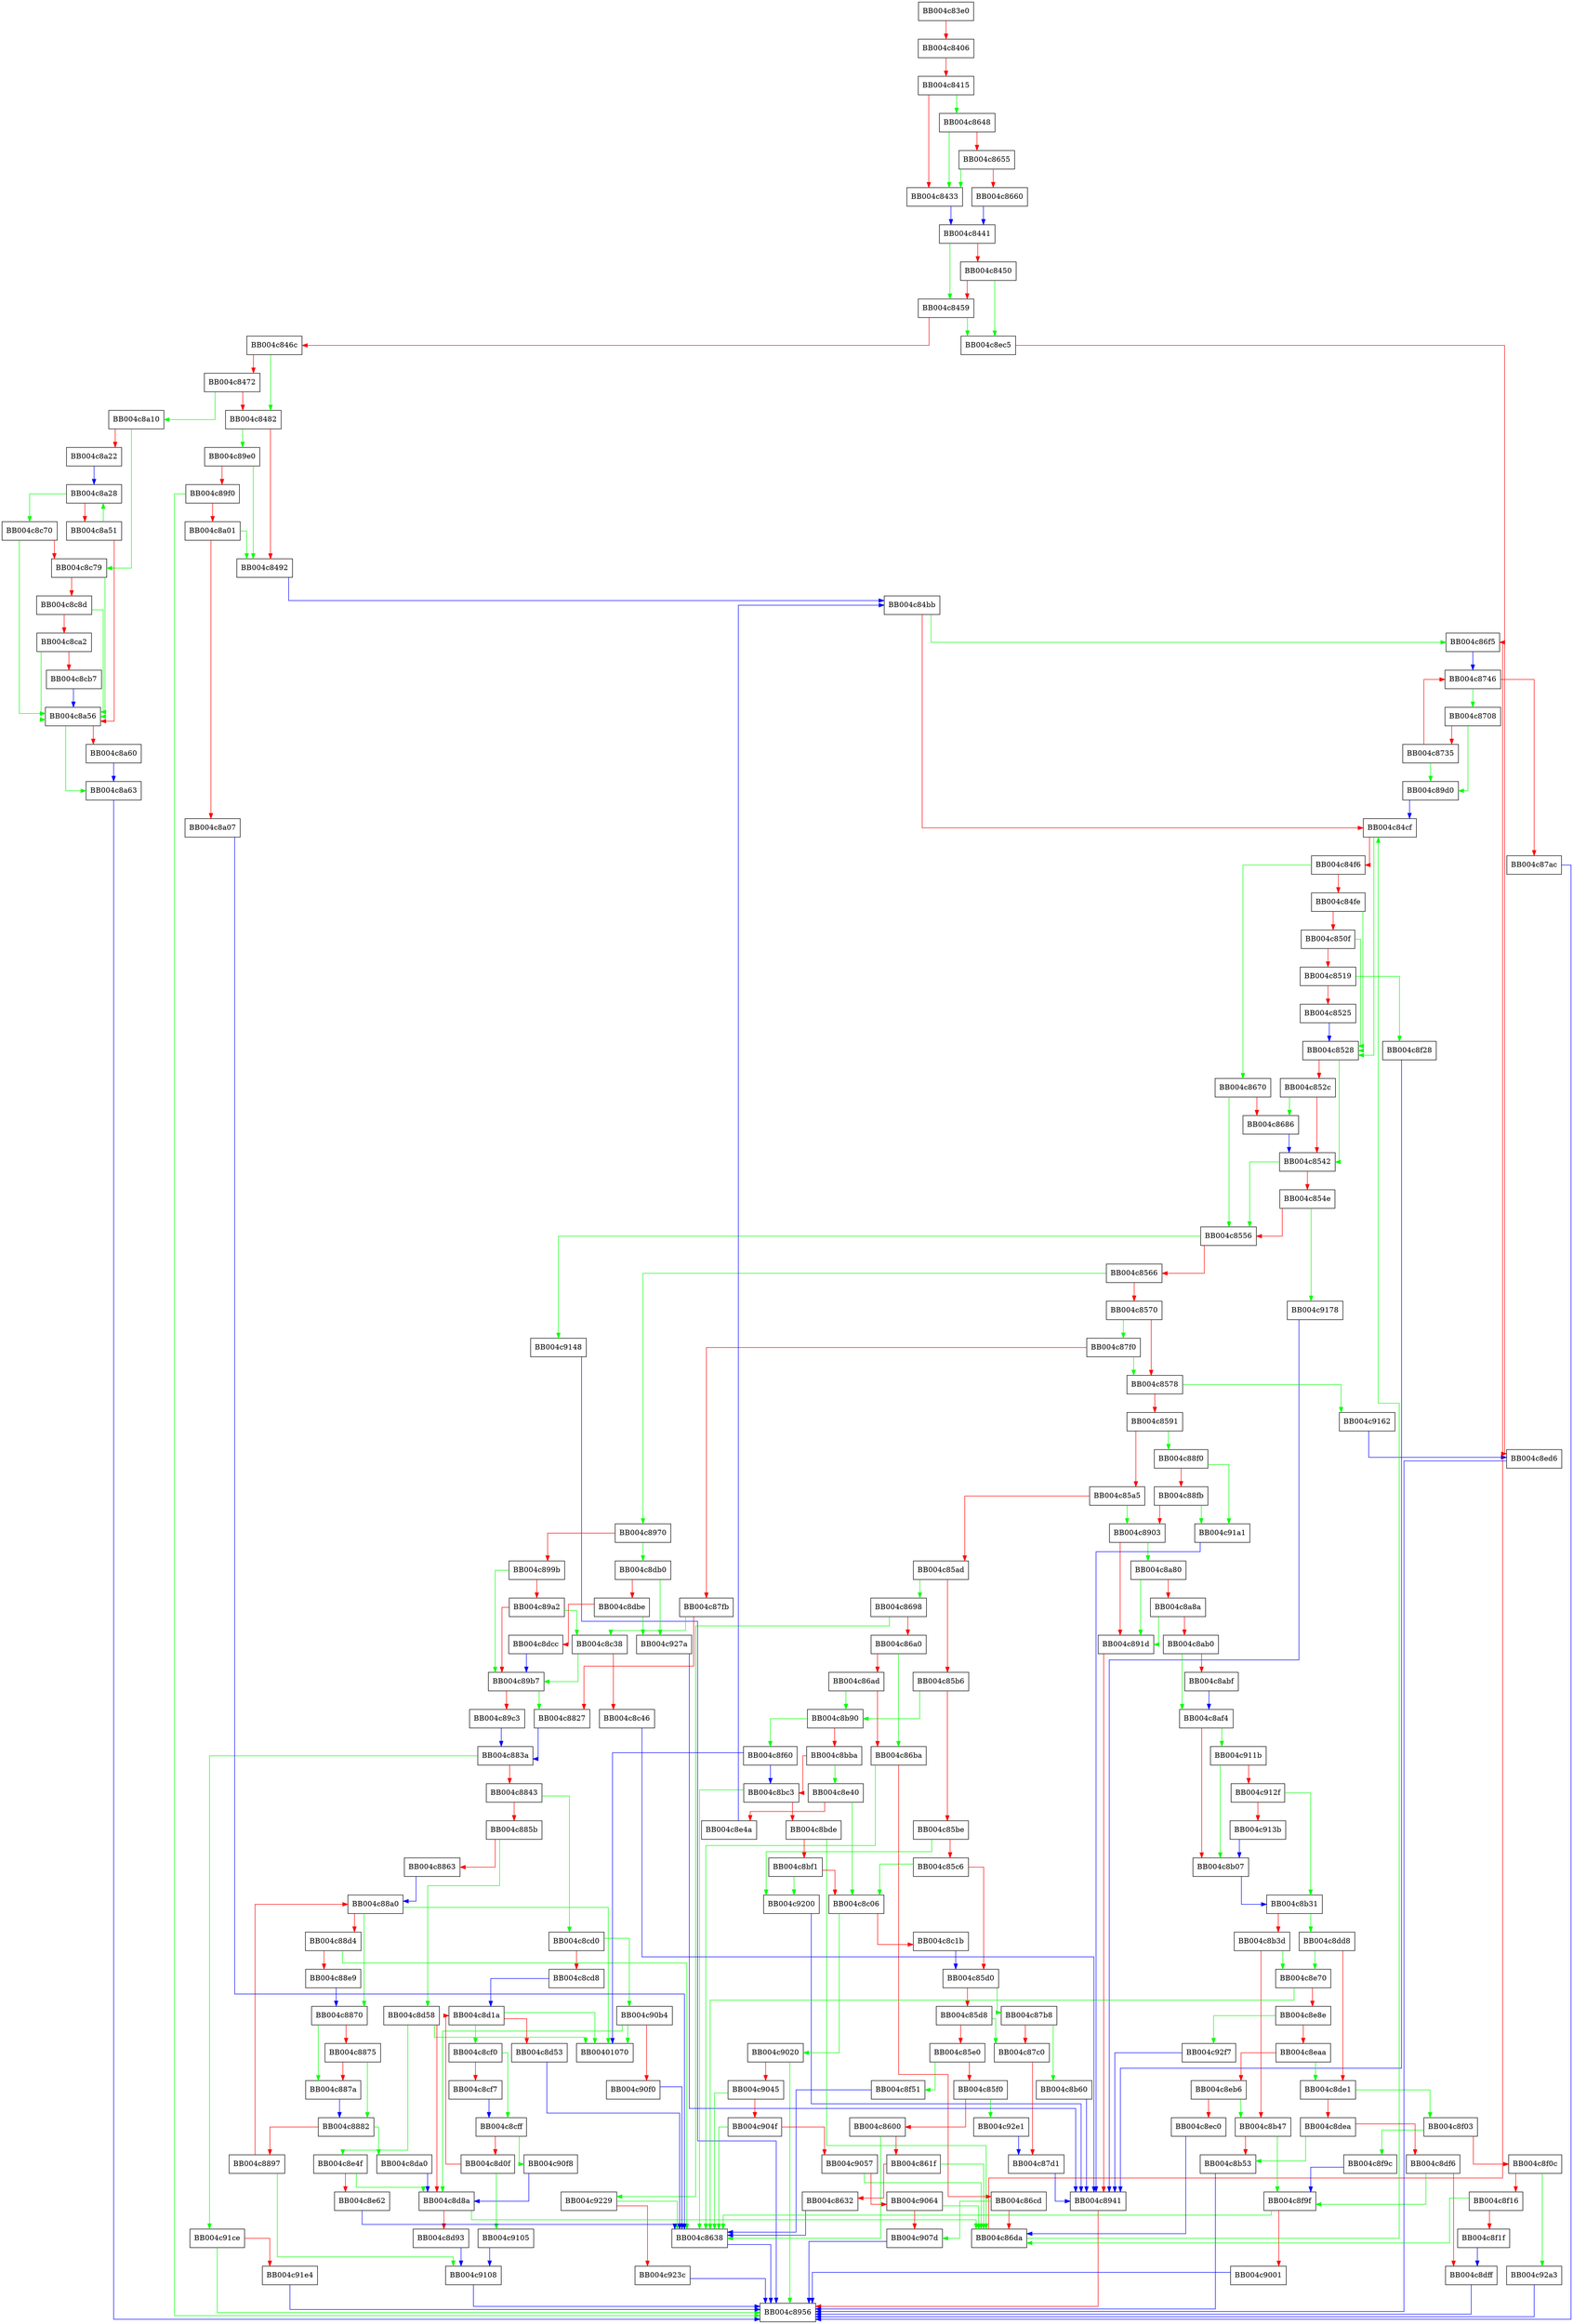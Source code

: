 digraph ssl3_read_bytes {
  node [shape="box"];
  graph [splines=ortho];
  BB004c83e0 -> BB004c8406 [color="red"];
  BB004c8406 -> BB004c8415 [color="red"];
  BB004c8415 -> BB004c8648 [color="green"];
  BB004c8415 -> BB004c8433 [color="red"];
  BB004c8433 -> BB004c8441 [color="blue"];
  BB004c8441 -> BB004c8459 [color="green"];
  BB004c8441 -> BB004c8450 [color="red"];
  BB004c8450 -> BB004c8ec5 [color="green"];
  BB004c8450 -> BB004c8459 [color="red"];
  BB004c8459 -> BB004c8ec5 [color="green"];
  BB004c8459 -> BB004c846c [color="red"];
  BB004c846c -> BB004c8482 [color="green"];
  BB004c846c -> BB004c8472 [color="red"];
  BB004c8472 -> BB004c8a10 [color="green"];
  BB004c8472 -> BB004c8482 [color="red"];
  BB004c8482 -> BB004c89e0 [color="green"];
  BB004c8482 -> BB004c8492 [color="red"];
  BB004c8492 -> BB004c84bb [color="blue"];
  BB004c84bb -> BB004c86f5 [color="green"];
  BB004c84bb -> BB004c84cf [color="red"];
  BB004c84cf -> BB004c8528 [color="green"];
  BB004c84cf -> BB004c84f6 [color="red"];
  BB004c84f6 -> BB004c8670 [color="green"];
  BB004c84f6 -> BB004c84fe [color="red"];
  BB004c84fe -> BB004c8528 [color="green"];
  BB004c84fe -> BB004c850f [color="red"];
  BB004c850f -> BB004c8528 [color="green"];
  BB004c850f -> BB004c8519 [color="red"];
  BB004c8519 -> BB004c8f28 [color="green"];
  BB004c8519 -> BB004c8525 [color="red"];
  BB004c8525 -> BB004c8528 [color="blue"];
  BB004c8528 -> BB004c8542 [color="green"];
  BB004c8528 -> BB004c852c [color="red"];
  BB004c852c -> BB004c8686 [color="green"];
  BB004c852c -> BB004c8542 [color="red"];
  BB004c8542 -> BB004c8556 [color="green"];
  BB004c8542 -> BB004c854e [color="red"];
  BB004c854e -> BB004c9178 [color="green"];
  BB004c854e -> BB004c8556 [color="red"];
  BB004c8556 -> BB004c9148 [color="green"];
  BB004c8556 -> BB004c8566 [color="red"];
  BB004c8566 -> BB004c8970 [color="green"];
  BB004c8566 -> BB004c8570 [color="red"];
  BB004c8570 -> BB004c87f0 [color="green"];
  BB004c8570 -> BB004c8578 [color="red"];
  BB004c8578 -> BB004c9162 [color="green"];
  BB004c8578 -> BB004c8591 [color="red"];
  BB004c8591 -> BB004c88f0 [color="green"];
  BB004c8591 -> BB004c85a5 [color="red"];
  BB004c85a5 -> BB004c8903 [color="green"];
  BB004c85a5 -> BB004c85ad [color="red"];
  BB004c85ad -> BB004c8698 [color="green"];
  BB004c85ad -> BB004c85b6 [color="red"];
  BB004c85b6 -> BB004c8b90 [color="green"];
  BB004c85b6 -> BB004c85be [color="red"];
  BB004c85be -> BB004c9200 [color="green"];
  BB004c85be -> BB004c85c6 [color="red"];
  BB004c85c6 -> BB004c8c06 [color="green"];
  BB004c85c6 -> BB004c85d0 [color="red"];
  BB004c85d0 -> BB004c87b8 [color="green"];
  BB004c85d0 -> BB004c85d8 [color="red"];
  BB004c85d8 -> BB004c87c0 [color="green"];
  BB004c85d8 -> BB004c85e0 [color="red"];
  BB004c85e0 -> BB004c8f51 [color="green"];
  BB004c85e0 -> BB004c85f0 [color="red"];
  BB004c85f0 -> BB004c92e1 [color="green"];
  BB004c85f0 -> BB004c8600 [color="red"];
  BB004c8600 -> BB004c8638 [color="green"];
  BB004c8600 -> BB004c861f [color="red"];
  BB004c861f -> BB004c86da [color="green"];
  BB004c861f -> BB004c8632 [color="red"];
  BB004c8632 -> BB004c8638 [color="blue"];
  BB004c8638 -> BB004c8956 [color="blue"];
  BB004c8648 -> BB004c8433 [color="green"];
  BB004c8648 -> BB004c8655 [color="red"];
  BB004c8655 -> BB004c8433 [color="green"];
  BB004c8655 -> BB004c8660 [color="red"];
  BB004c8660 -> BB004c8441 [color="blue"];
  BB004c8670 -> BB004c8556 [color="green"];
  BB004c8670 -> BB004c8686 [color="red"];
  BB004c8686 -> BB004c8542 [color="blue"];
  BB004c8698 -> BB004c9229 [color="green"];
  BB004c8698 -> BB004c86a0 [color="red"];
  BB004c86a0 -> BB004c86ba [color="green"];
  BB004c86a0 -> BB004c86ad [color="red"];
  BB004c86ad -> BB004c8b90 [color="green"];
  BB004c86ad -> BB004c86ba [color="red"];
  BB004c86ba -> BB004c8638 [color="green"];
  BB004c86ba -> BB004c86cd [color="red"];
  BB004c86cd -> BB004c907d [color="green"];
  BB004c86cd -> BB004c86da [color="red"];
  BB004c86da -> BB004c84cf [color="green"];
  BB004c86da -> BB004c86f5 [color="red"];
  BB004c86f5 -> BB004c8746 [color="blue"];
  BB004c8708 -> BB004c89d0 [color="green"];
  BB004c8708 -> BB004c8735 [color="red"];
  BB004c8735 -> BB004c89d0 [color="green"];
  BB004c8735 -> BB004c8746 [color="red"];
  BB004c8746 -> BB004c8708 [color="green"];
  BB004c8746 -> BB004c87ac [color="red"];
  BB004c87ac -> BB004c8956 [color="blue"];
  BB004c87b8 -> BB004c8b60 [color="green"];
  BB004c87b8 -> BB004c87c0 [color="red"];
  BB004c87c0 -> BB004c87d1 [color="red"];
  BB004c87d1 -> BB004c8941 [color="blue"];
  BB004c87f0 -> BB004c8578 [color="green"];
  BB004c87f0 -> BB004c87fb [color="red"];
  BB004c87fb -> BB004c8c38 [color="green"];
  BB004c87fb -> BB004c8827 [color="red"];
  BB004c8827 -> BB004c883a [color="blue"];
  BB004c883a -> BB004c91ce [color="green"];
  BB004c883a -> BB004c8843 [color="red"];
  BB004c8843 -> BB004c8cd0 [color="green"];
  BB004c8843 -> BB004c885b [color="red"];
  BB004c885b -> BB004c8d58 [color="green"];
  BB004c885b -> BB004c8863 [color="red"];
  BB004c8863 -> BB004c88a0 [color="blue"];
  BB004c8870 -> BB004c887a [color="green"];
  BB004c8870 -> BB004c8875 [color="red"];
  BB004c8875 -> BB004c8882 [color="green"];
  BB004c8875 -> BB004c887a [color="red"];
  BB004c887a -> BB004c8882 [color="blue"];
  BB004c8882 -> BB004c8da0 [color="green"];
  BB004c8882 -> BB004c8897 [color="red"];
  BB004c8897 -> BB004c9108 [color="green"];
  BB004c8897 -> BB004c88a0 [color="red"];
  BB004c88a0 -> BB00401070 [color="green"];
  BB004c88a0 -> BB004c8870 [color="green"];
  BB004c88a0 -> BB004c88d4 [color="red"];
  BB004c88d4 -> BB004c8638 [color="green"];
  BB004c88d4 -> BB004c88e9 [color="red"];
  BB004c88e9 -> BB004c8870 [color="blue"];
  BB004c88f0 -> BB004c91a1 [color="green"];
  BB004c88f0 -> BB004c88fb [color="red"];
  BB004c88fb -> BB004c91a1 [color="green"];
  BB004c88fb -> BB004c8903 [color="red"];
  BB004c8903 -> BB004c8a80 [color="green"];
  BB004c8903 -> BB004c891d [color="red"];
  BB004c891d -> BB004c8941 [color="red"];
  BB004c8941 -> BB004c8956 [color="red"];
  BB004c8970 -> BB004c8db0 [color="green"];
  BB004c8970 -> BB004c899b [color="red"];
  BB004c899b -> BB004c89b7 [color="green"];
  BB004c899b -> BB004c89a2 [color="red"];
  BB004c89a2 -> BB004c8c38 [color="green"];
  BB004c89a2 -> BB004c89b7 [color="red"];
  BB004c89b7 -> BB004c8827 [color="green"];
  BB004c89b7 -> BB004c89c3 [color="red"];
  BB004c89c3 -> BB004c883a [color="blue"];
  BB004c89d0 -> BB004c84cf [color="blue"];
  BB004c89e0 -> BB004c8492 [color="green"];
  BB004c89e0 -> BB004c89f0 [color="red"];
  BB004c89f0 -> BB004c8956 [color="green"];
  BB004c89f0 -> BB004c8a01 [color="red"];
  BB004c8a01 -> BB004c8492 [color="green"];
  BB004c8a01 -> BB004c8a07 [color="red"];
  BB004c8a07 -> BB004c8638 [color="blue"];
  BB004c8a10 -> BB004c8c79 [color="green"];
  BB004c8a10 -> BB004c8a22 [color="red"];
  BB004c8a22 -> BB004c8a28 [color="blue"];
  BB004c8a28 -> BB004c8c70 [color="green"];
  BB004c8a28 -> BB004c8a51 [color="red"];
  BB004c8a51 -> BB004c8a28 [color="green"];
  BB004c8a51 -> BB004c8a56 [color="red"];
  BB004c8a56 -> BB004c8a63 [color="green"];
  BB004c8a56 -> BB004c8a60 [color="red"];
  BB004c8a60 -> BB004c8a63 [color="blue"];
  BB004c8a63 -> BB004c8956 [color="blue"];
  BB004c8a80 -> BB004c891d [color="green"];
  BB004c8a80 -> BB004c8a8a [color="red"];
  BB004c8a8a -> BB004c891d [color="green"];
  BB004c8a8a -> BB004c8ab0 [color="red"];
  BB004c8ab0 -> BB004c8af4 [color="green"];
  BB004c8ab0 -> BB004c8abf [color="red"];
  BB004c8abf -> BB004c8af4 [color="blue"];
  BB004c8af4 -> BB004c911b [color="green"];
  BB004c8af4 -> BB004c8b07 [color="red"];
  BB004c8b07 -> BB004c8b31 [color="blue"];
  BB004c8b31 -> BB004c8dd8 [color="green"];
  BB004c8b31 -> BB004c8b3d [color="red"];
  BB004c8b3d -> BB004c8e70 [color="green"];
  BB004c8b3d -> BB004c8b47 [color="red"];
  BB004c8b47 -> BB004c8f9f [color="green"];
  BB004c8b47 -> BB004c8b53 [color="red"];
  BB004c8b53 -> BB004c8956 [color="blue"];
  BB004c8b60 -> BB004c8941 [color="blue"];
  BB004c8b90 -> BB004c8f60 [color="green"];
  BB004c8b90 -> BB004c8bba [color="red"];
  BB004c8bba -> BB004c8e40 [color="green"];
  BB004c8bba -> BB004c8bc3 [color="red"];
  BB004c8bc3 -> BB004c8638 [color="green"];
  BB004c8bc3 -> BB004c8bde [color="red"];
  BB004c8bde -> BB004c86da [color="green"];
  BB004c8bde -> BB004c8bf1 [color="red"];
  BB004c8bf1 -> BB004c9200 [color="green"];
  BB004c8bf1 -> BB004c8c06 [color="red"];
  BB004c8c06 -> BB004c9020 [color="green"];
  BB004c8c06 -> BB004c8c1b [color="red"];
  BB004c8c1b -> BB004c85d0 [color="blue"];
  BB004c8c38 -> BB004c89b7 [color="green"];
  BB004c8c38 -> BB004c8c46 [color="red"];
  BB004c8c46 -> BB004c8941 [color="blue"];
  BB004c8c70 -> BB004c8a56 [color="green"];
  BB004c8c70 -> BB004c8c79 [color="red"];
  BB004c8c79 -> BB004c8a56 [color="green"];
  BB004c8c79 -> BB004c8c8d [color="red"];
  BB004c8c8d -> BB004c8a56 [color="green"];
  BB004c8c8d -> BB004c8ca2 [color="red"];
  BB004c8ca2 -> BB004c8a56 [color="green"];
  BB004c8ca2 -> BB004c8cb7 [color="red"];
  BB004c8cb7 -> BB004c8a56 [color="blue"];
  BB004c8cd0 -> BB004c90b4 [color="green"];
  BB004c8cd0 -> BB004c8cd8 [color="red"];
  BB004c8cd8 -> BB004c8d1a [color="blue"];
  BB004c8cf0 -> BB004c8cff [color="green"];
  BB004c8cf0 -> BB004c8cf7 [color="red"];
  BB004c8cf7 -> BB004c8cff [color="blue"];
  BB004c8cff -> BB004c90f8 [color="green"];
  BB004c8cff -> BB004c8d0f [color="red"];
  BB004c8d0f -> BB004c9105 [color="green"];
  BB004c8d0f -> BB004c8d1a [color="red"];
  BB004c8d1a -> BB00401070 [color="green"];
  BB004c8d1a -> BB004c8cf0 [color="green"];
  BB004c8d1a -> BB004c8d53 [color="red"];
  BB004c8d53 -> BB004c8638 [color="blue"];
  BB004c8d58 -> BB00401070 [color="green"];
  BB004c8d58 -> BB004c8e4f [color="green"];
  BB004c8d58 -> BB004c8d8a [color="red"];
  BB004c8d8a -> BB004c86da [color="green"];
  BB004c8d8a -> BB004c8d93 [color="red"];
  BB004c8d93 -> BB004c9108 [color="blue"];
  BB004c8da0 -> BB004c8d8a [color="blue"];
  BB004c8db0 -> BB004c927a [color="green"];
  BB004c8db0 -> BB004c8dbe [color="red"];
  BB004c8dbe -> BB004c927a [color="green"];
  BB004c8dbe -> BB004c8dcc [color="red"];
  BB004c8dcc -> BB004c89b7 [color="blue"];
  BB004c8dd8 -> BB004c8e70 [color="green"];
  BB004c8dd8 -> BB004c8de1 [color="red"];
  BB004c8de1 -> BB004c8f03 [color="green"];
  BB004c8de1 -> BB004c8dea [color="red"];
  BB004c8dea -> BB004c8b53 [color="green"];
  BB004c8dea -> BB004c8df6 [color="red"];
  BB004c8df6 -> BB004c8f9f [color="green"];
  BB004c8df6 -> BB004c8dff [color="red"];
  BB004c8dff -> BB004c8956 [color="blue"];
  BB004c8e40 -> BB004c8c06 [color="green"];
  BB004c8e40 -> BB004c8e4a [color="red"];
  BB004c8e4a -> BB004c84bb [color="blue"];
  BB004c8e4f -> BB004c8d8a [color="green"];
  BB004c8e4f -> BB004c8e62 [color="red"];
  BB004c8e62 -> BB004c8638 [color="blue"];
  BB004c8e70 -> BB004c8638 [color="green"];
  BB004c8e70 -> BB004c8e8e [color="red"];
  BB004c8e8e -> BB004c92f7 [color="green"];
  BB004c8e8e -> BB004c8eaa [color="red"];
  BB004c8eaa -> BB004c8de1 [color="green"];
  BB004c8eaa -> BB004c8eb6 [color="red"];
  BB004c8eb6 -> BB004c8b47 [color="green"];
  BB004c8eb6 -> BB004c8ec0 [color="red"];
  BB004c8ec0 -> BB004c86da [color="blue"];
  BB004c8ec5 -> BB004c8ed6 [color="red"];
  BB004c8ed6 -> BB004c8956 [color="blue"];
  BB004c8f03 -> BB004c8f9c [color="green"];
  BB004c8f03 -> BB004c8f0c [color="red"];
  BB004c8f0c -> BB004c92a3 [color="green"];
  BB004c8f0c -> BB004c8f16 [color="red"];
  BB004c8f16 -> BB004c86da [color="green"];
  BB004c8f16 -> BB004c8f1f [color="red"];
  BB004c8f1f -> BB004c8dff [color="blue"];
  BB004c8f28 -> BB004c8941 [color="blue"];
  BB004c8f51 -> BB004c8638 [color="blue"];
  BB004c8f60 -> BB00401070 [color="blue"];
  BB004c8f60 -> BB004c8bc3 [color="blue"];
  BB004c8f9c -> BB004c8f9f [color="blue"];
  BB004c8f9f -> BB004c8638 [color="green"];
  BB004c8f9f -> BB004c9001 [color="red"];
  BB004c9001 -> BB004c8956 [color="blue"];
  BB004c9020 -> BB004c8956 [color="green"];
  BB004c9020 -> BB004c9045 [color="red"];
  BB004c9045 -> BB004c8638 [color="green"];
  BB004c9045 -> BB004c904f [color="red"];
  BB004c904f -> BB004c8638 [color="green"];
  BB004c904f -> BB004c9057 [color="red"];
  BB004c9057 -> BB004c86da [color="green"];
  BB004c9057 -> BB004c9064 [color="red"];
  BB004c9064 -> BB004c86da [color="green"];
  BB004c9064 -> BB004c907d [color="red"];
  BB004c907d -> BB004c8956 [color="blue"];
  BB004c90b4 -> BB00401070 [color="green"];
  BB004c90b4 -> BB004c8d8a [color="green"];
  BB004c90b4 -> BB004c90f0 [color="red"];
  BB004c90f0 -> BB004c8638 [color="blue"];
  BB004c90f8 -> BB004c8d8a [color="blue"];
  BB004c9105 -> BB004c9108 [color="blue"];
  BB004c9108 -> BB004c8956 [color="blue"];
  BB004c911b -> BB004c8b07 [color="green"];
  BB004c911b -> BB004c912f [color="red"];
  BB004c912f -> BB004c8b31 [color="green"];
  BB004c912f -> BB004c913b [color="red"];
  BB004c913b -> BB004c8b07 [color="blue"];
  BB004c9148 -> BB004c8956 [color="blue"];
  BB004c9162 -> BB004c8ed6 [color="blue"];
  BB004c9178 -> BB004c8941 [color="blue"];
  BB004c91a1 -> BB004c8941 [color="blue"];
  BB004c91ce -> BB004c8956 [color="green"];
  BB004c91ce -> BB004c91e4 [color="red"];
  BB004c91e4 -> BB004c8956 [color="blue"];
  BB004c9200 -> BB004c8941 [color="blue"];
  BB004c9229 -> BB004c8638 [color="green"];
  BB004c9229 -> BB004c923c [color="red"];
  BB004c923c -> BB004c8956 [color="blue"];
  BB004c927a -> BB004c8941 [color="blue"];
  BB004c92a3 -> BB004c8956 [color="blue"];
  BB004c92e1 -> BB004c87d1 [color="blue"];
  BB004c92f7 -> BB004c8941 [color="blue"];
}